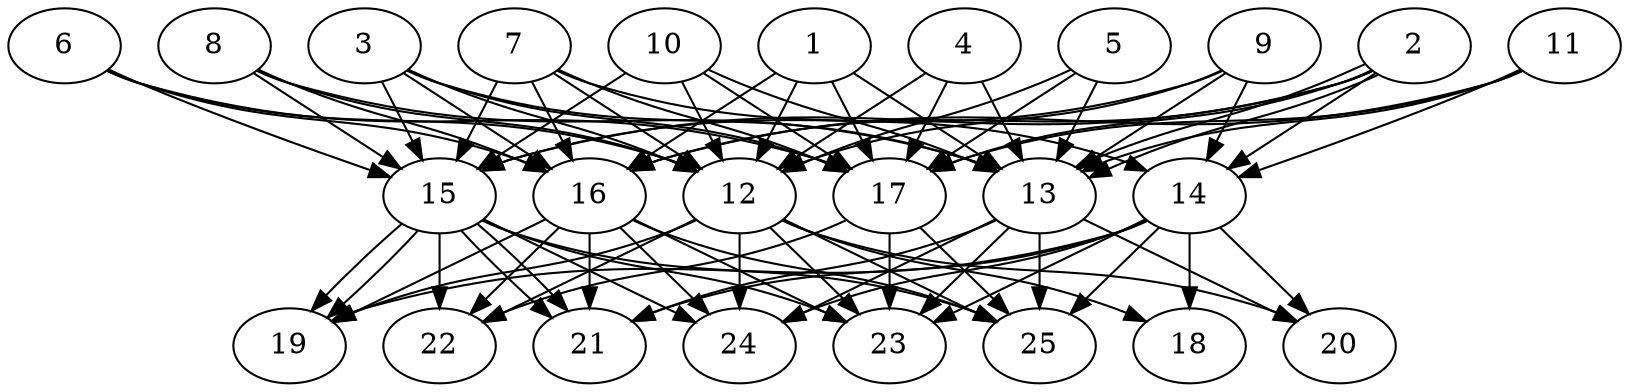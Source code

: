 // DAG automatically generated by daggen at Thu Oct  3 14:00:39 2019
// ./daggen --dot -n 25 --ccr 0.3 --fat 0.7 --regular 0.7 --density 0.9 --mindata 5242880 --maxdata 52428800 
digraph G {
  1 [size="43130880", alpha="0.00", expect_size="12939264"] 
  1 -> 12 [size ="12939264"]
  1 -> 13 [size ="12939264"]
  1 -> 16 [size ="12939264"]
  1 -> 17 [size ="12939264"]
  2 [size="72867840", alpha="0.13", expect_size="21860352"] 
  2 -> 13 [size ="21860352"]
  2 -> 13 [size ="21860352"]
  2 -> 14 [size ="21860352"]
  2 -> 15 [size ="21860352"]
  2 -> 16 [size ="21860352"]
  2 -> 17 [size ="21860352"]
  3 [size="126231893", alpha="0.18", expect_size="37869568"] 
  3 -> 12 [size ="37869568"]
  3 -> 13 [size ="37869568"]
  3 -> 15 [size ="37869568"]
  3 -> 16 [size ="37869568"]
  3 -> 17 [size ="37869568"]
  4 [size="103837013", alpha="0.19", expect_size="31151104"] 
  4 -> 12 [size ="31151104"]
  4 -> 13 [size ="31151104"]
  4 -> 17 [size ="31151104"]
  5 [size="118664533", alpha="0.05", expect_size="35599360"] 
  5 -> 12 [size ="35599360"]
  5 -> 13 [size ="35599360"]
  5 -> 17 [size ="35599360"]
  6 [size="80165547", alpha="0.12", expect_size="24049664"] 
  6 -> 12 [size ="24049664"]
  6 -> 15 [size ="24049664"]
  6 -> 16 [size ="24049664"]
  6 -> 17 [size ="24049664"]
  7 [size="128119467", alpha="0.05", expect_size="38435840"] 
  7 -> 12 [size ="38435840"]
  7 -> 14 [size ="38435840"]
  7 -> 15 [size ="38435840"]
  7 -> 16 [size ="38435840"]
  7 -> 17 [size ="38435840"]
  8 [size="72342187", alpha="0.16", expect_size="21702656"] 
  8 -> 12 [size ="21702656"]
  8 -> 13 [size ="21702656"]
  8 -> 15 [size ="21702656"]
  8 -> 16 [size ="21702656"]
  9 [size="61358080", alpha="0.02", expect_size="18407424"] 
  9 -> 12 [size ="18407424"]
  9 -> 13 [size ="18407424"]
  9 -> 14 [size ="18407424"]
  9 -> 15 [size ="18407424"]
  10 [size="60740267", alpha="0.03", expect_size="18222080"] 
  10 -> 12 [size ="18222080"]
  10 -> 13 [size ="18222080"]
  10 -> 15 [size ="18222080"]
  10 -> 17 [size ="18222080"]
  11 [size="114578773", alpha="0.12", expect_size="34373632"] 
  11 -> 13 [size ="34373632"]
  11 -> 14 [size ="34373632"]
  11 -> 16 [size ="34373632"]
  11 -> 17 [size ="34373632"]
  12 [size="114643627", alpha="0.03", expect_size="34393088"] 
  12 -> 18 [size ="34393088"]
  12 -> 19 [size ="34393088"]
  12 -> 20 [size ="34393088"]
  12 -> 22 [size ="34393088"]
  12 -> 23 [size ="34393088"]
  12 -> 24 [size ="34393088"]
  12 -> 25 [size ="34393088"]
  13 [size="61692587", alpha="0.16", expect_size="18507776"] 
  13 -> 20 [size ="18507776"]
  13 -> 21 [size ="18507776"]
  13 -> 23 [size ="18507776"]
  13 -> 24 [size ="18507776"]
  13 -> 25 [size ="18507776"]
  14 [size="44625920", alpha="0.12", expect_size="13387776"] 
  14 -> 18 [size ="13387776"]
  14 -> 19 [size ="13387776"]
  14 -> 20 [size ="13387776"]
  14 -> 21 [size ="13387776"]
  14 -> 23 [size ="13387776"]
  14 -> 24 [size ="13387776"]
  14 -> 25 [size ="13387776"]
  15 [size="37932373", alpha="0.01", expect_size="11379712"] 
  15 -> 19 [size ="11379712"]
  15 -> 19 [size ="11379712"]
  15 -> 21 [size ="11379712"]
  15 -> 21 [size ="11379712"]
  15 -> 22 [size ="11379712"]
  15 -> 23 [size ="11379712"]
  15 -> 24 [size ="11379712"]
  15 -> 25 [size ="11379712"]
  16 [size="76267520", alpha="0.15", expect_size="22880256"] 
  16 -> 19 [size ="22880256"]
  16 -> 21 [size ="22880256"]
  16 -> 22 [size ="22880256"]
  16 -> 23 [size ="22880256"]
  16 -> 24 [size ="22880256"]
  16 -> 25 [size ="22880256"]
  17 [size="167133867", alpha="0.05", expect_size="50140160"] 
  17 -> 22 [size ="50140160"]
  17 -> 23 [size ="50140160"]
  17 -> 25 [size ="50140160"]
  18 [size="52722347", alpha="0.16", expect_size="15816704"] 
  19 [size="23685120", alpha="0.03", expect_size="7105536"] 
  20 [size="40963413", alpha="0.07", expect_size="12289024"] 
  21 [size="65041067", alpha="0.15", expect_size="19512320"] 
  22 [size="159989760", alpha="0.10", expect_size="47996928"] 
  23 [size="22756693", alpha="0.19", expect_size="6827008"] 
  24 [size="150077440", alpha="0.19", expect_size="45023232"] 
  25 [size="83343360", alpha="0.11", expect_size="25003008"] 
}
